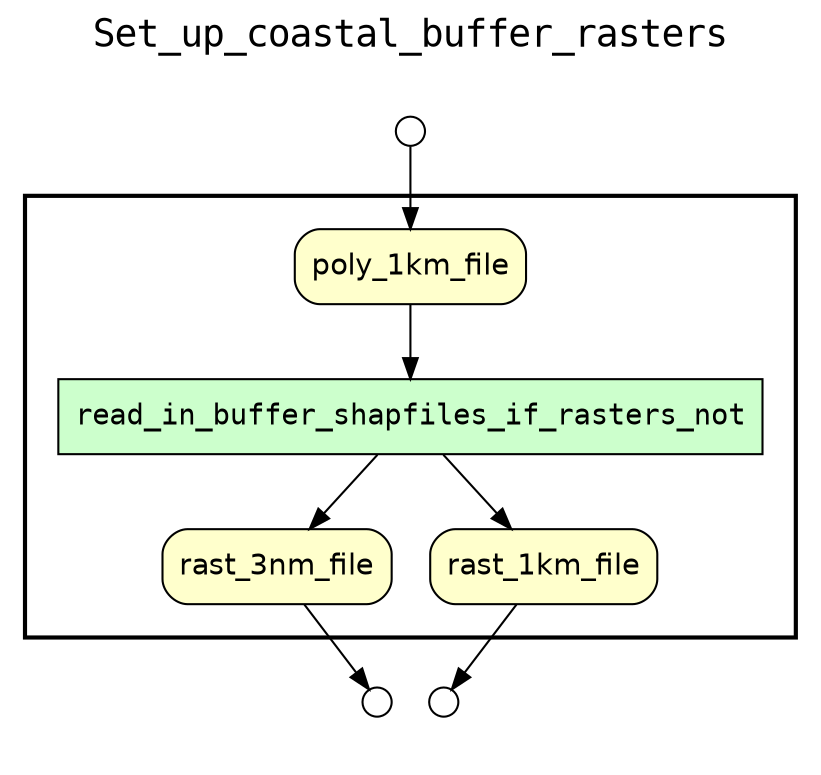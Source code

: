 
digraph yw_data_view {
rankdir=TB
fontname=Courier; fontsize=18; labelloc=t
label="Set_up_coastal_buffer_rasters"
subgraph cluster_workflow { label=""; color=black; penwidth=2
subgraph cluster_workflow_inner { label=""; color=white
node[shape=box style="filled" fillcolor="#CCFFCC" peripheries=1 fontname=Courier]
read_in_buffer_shapfiles_if_rasters_not
node[shape=box style="filled" fillcolor="#CCFFCC" peripheries=1 fontname=Courier]
node[shape=box style="rounded,filled" fillcolor="#FFFFCC" peripheries=1 fontname=Helvetica]
poly_1km_file
rast_3nm_file
rast_1km_file
node[shape=box style="rounded,filled" fillcolor="#FFFFFF" peripheries=1 fontname=Helvetica]
}}
subgraph cluster_inflows { label=""; color=white; penwidth=2
subgraph cluster_inflows_inner { label=""; color=white
node[shape=circle fillcolor="#FFFFFF" peripheries=1 width=0.2]
poly_1km_file_inflow [label=""]
}}
subgraph cluster_outflows { label=""; color=white; penwidth=2
subgraph cluster_outflows_inner { label=""; color=white
node[shape=circle fillcolor="#FFFFFF" peripheries=1 width=0.2]
rast_1km_file_outflow [label=""]
rast_3nm_file_outflow [label=""]
}}
read_in_buffer_shapfiles_if_rasters_not -> rast_1km_file
read_in_buffer_shapfiles_if_rasters_not -> rast_3nm_file
poly_1km_file -> read_in_buffer_shapfiles_if_rasters_not
poly_1km_file_inflow -> poly_1km_file
rast_1km_file -> rast_1km_file_outflow
rast_3nm_file -> rast_3nm_file_outflow
}


